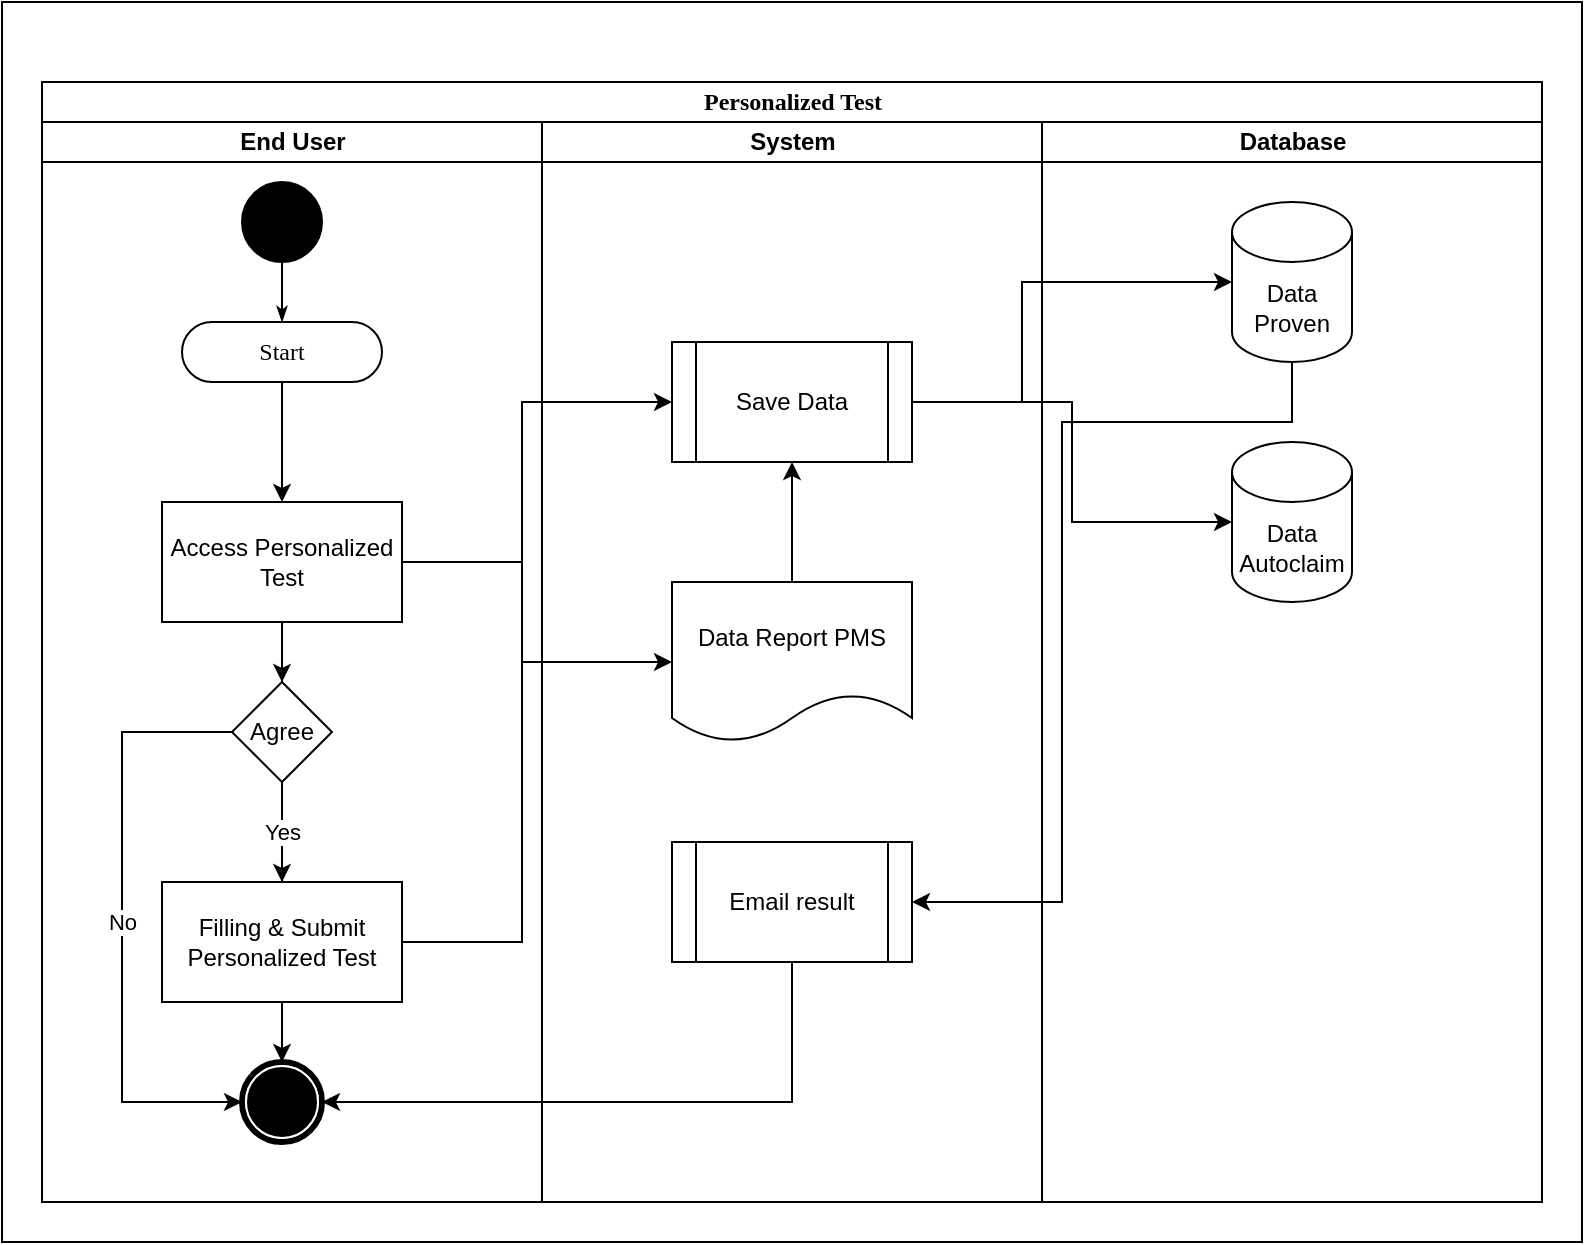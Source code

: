 <mxfile version="24.4.14" type="github">
  <diagram name="Page-1" id="bXFa9twhduHelq8EIaQv">
    <mxGraphModel dx="794" dy="1514" grid="1" gridSize="10" guides="1" tooltips="1" connect="1" arrows="1" fold="1" page="1" pageScale="1" pageWidth="850" pageHeight="1100" math="0" shadow="0">
      <root>
        <mxCell id="0" />
        <mxCell id="1" parent="0" />
        <mxCell id="c-5NsFywNa8yXuCKP_xE-1" value="" style="rounded=0;whiteSpace=wrap;html=1;" vertex="1" parent="1">
          <mxGeometry x="20" y="-20" width="790" height="620" as="geometry" />
        </mxCell>
        <mxCell id="c-5NsFywNa8yXuCKP_xE-2" value="Personalized Test" style="swimlane;html=1;childLayout=stackLayout;startSize=20;rounded=0;shadow=0;comic=0;labelBackgroundColor=none;strokeWidth=1;fontFamily=Verdana;fontSize=12;align=center;" vertex="1" parent="1">
          <mxGeometry x="40" y="20" width="750" height="560" as="geometry" />
        </mxCell>
        <mxCell id="c-5NsFywNa8yXuCKP_xE-3" value="End User" style="swimlane;html=1;startSize=20;" vertex="1" parent="c-5NsFywNa8yXuCKP_xE-2">
          <mxGeometry y="20" width="250" height="540" as="geometry" />
        </mxCell>
        <mxCell id="c-5NsFywNa8yXuCKP_xE-4" value="" style="ellipse;whiteSpace=wrap;html=1;rounded=0;shadow=0;comic=0;labelBackgroundColor=none;strokeWidth=1;fillColor=#000000;fontFamily=Verdana;fontSize=12;align=center;" vertex="1" parent="c-5NsFywNa8yXuCKP_xE-3">
          <mxGeometry x="100" y="30" width="40" height="40" as="geometry" />
        </mxCell>
        <mxCell id="c-5NsFywNa8yXuCKP_xE-5" value="Start" style="rounded=1;whiteSpace=wrap;html=1;shadow=0;comic=0;labelBackgroundColor=none;strokeWidth=1;fontFamily=Verdana;fontSize=12;align=center;arcSize=50;" vertex="1" parent="c-5NsFywNa8yXuCKP_xE-3">
          <mxGeometry x="70" y="100" width="100" height="30" as="geometry" />
        </mxCell>
        <mxCell id="c-5NsFywNa8yXuCKP_xE-6" style="edgeStyle=orthogonalEdgeStyle;rounded=0;html=1;labelBackgroundColor=none;startArrow=none;startFill=0;startSize=5;endArrow=classicThin;endFill=1;endSize=5;jettySize=auto;orthogonalLoop=1;strokeWidth=1;fontFamily=Verdana;fontSize=12" edge="1" parent="c-5NsFywNa8yXuCKP_xE-3" source="c-5NsFywNa8yXuCKP_xE-4" target="c-5NsFywNa8yXuCKP_xE-5">
          <mxGeometry relative="1" as="geometry" />
        </mxCell>
        <mxCell id="c-5NsFywNa8yXuCKP_xE-7" value="" style="shape=mxgraph.bpmn.shape;html=1;verticalLabelPosition=bottom;labelBackgroundColor=#ffffff;verticalAlign=top;perimeter=ellipsePerimeter;outline=end;symbol=terminate;rounded=0;shadow=0;comic=0;strokeWidth=1;fontFamily=Verdana;fontSize=12;align=center;" vertex="1" parent="c-5NsFywNa8yXuCKP_xE-3">
          <mxGeometry x="100" y="470" width="40" height="40" as="geometry" />
        </mxCell>
        <mxCell id="c-5NsFywNa8yXuCKP_xE-9" value="Access Personalized Test" style="rounded=0;whiteSpace=wrap;html=1;" vertex="1" parent="c-5NsFywNa8yXuCKP_xE-3">
          <mxGeometry x="60" y="190" width="120" height="60" as="geometry" />
        </mxCell>
        <mxCell id="c-5NsFywNa8yXuCKP_xE-8" style="edgeStyle=orthogonalEdgeStyle;rounded=0;orthogonalLoop=1;jettySize=auto;html=1;exitX=0.5;exitY=1;exitDx=0;exitDy=0;" edge="1" parent="c-5NsFywNa8yXuCKP_xE-3" source="c-5NsFywNa8yXuCKP_xE-9" target="c-5NsFywNa8yXuCKP_xE-7">
          <mxGeometry relative="1" as="geometry" />
        </mxCell>
        <mxCell id="c-5NsFywNa8yXuCKP_xE-10" style="edgeStyle=orthogonalEdgeStyle;rounded=0;orthogonalLoop=1;jettySize=auto;html=1;exitX=0.5;exitY=1;exitDx=0;exitDy=0;" edge="1" parent="c-5NsFywNa8yXuCKP_xE-3" source="c-5NsFywNa8yXuCKP_xE-5" target="c-5NsFywNa8yXuCKP_xE-9">
          <mxGeometry relative="1" as="geometry" />
        </mxCell>
        <mxCell id="c-5NsFywNa8yXuCKP_xE-25" value="Yes" style="edgeStyle=orthogonalEdgeStyle;rounded=0;orthogonalLoop=1;jettySize=auto;html=1;exitX=0.5;exitY=1;exitDx=0;exitDy=0;" edge="1" parent="c-5NsFywNa8yXuCKP_xE-3" source="c-5NsFywNa8yXuCKP_xE-21" target="c-5NsFywNa8yXuCKP_xE-24">
          <mxGeometry relative="1" as="geometry" />
        </mxCell>
        <mxCell id="c-5NsFywNa8yXuCKP_xE-26" value="No" style="edgeStyle=orthogonalEdgeStyle;rounded=0;orthogonalLoop=1;jettySize=auto;html=1;exitX=0;exitY=0.5;exitDx=0;exitDy=0;entryX=0;entryY=0.5;entryDx=0;entryDy=0;" edge="1" parent="c-5NsFywNa8yXuCKP_xE-3" source="c-5NsFywNa8yXuCKP_xE-21" target="c-5NsFywNa8yXuCKP_xE-7">
          <mxGeometry relative="1" as="geometry">
            <Array as="points">
              <mxPoint x="40" y="305" />
              <mxPoint x="40" y="490" />
            </Array>
          </mxGeometry>
        </mxCell>
        <mxCell id="c-5NsFywNa8yXuCKP_xE-21" value="Agree" style="rhombus;whiteSpace=wrap;html=1;" vertex="1" parent="c-5NsFywNa8yXuCKP_xE-3">
          <mxGeometry x="95" y="280" width="50" height="50" as="geometry" />
        </mxCell>
        <mxCell id="c-5NsFywNa8yXuCKP_xE-22" style="edgeStyle=orthogonalEdgeStyle;rounded=0;orthogonalLoop=1;jettySize=auto;html=1;exitX=0.5;exitY=1;exitDx=0;exitDy=0;" edge="1" parent="c-5NsFywNa8yXuCKP_xE-3" source="c-5NsFywNa8yXuCKP_xE-9" target="c-5NsFywNa8yXuCKP_xE-21">
          <mxGeometry relative="1" as="geometry" />
        </mxCell>
        <mxCell id="c-5NsFywNa8yXuCKP_xE-24" value="Filling &amp;amp; Submit Personalized Test" style="rounded=0;whiteSpace=wrap;html=1;" vertex="1" parent="c-5NsFywNa8yXuCKP_xE-3">
          <mxGeometry x="60" y="380" width="120" height="60" as="geometry" />
        </mxCell>
        <mxCell id="c-5NsFywNa8yXuCKP_xE-11" value="System" style="swimlane;html=1;startSize=20;" vertex="1" parent="c-5NsFywNa8yXuCKP_xE-2">
          <mxGeometry x="250" y="20" width="250" height="540" as="geometry" />
        </mxCell>
        <mxCell id="c-5NsFywNa8yXuCKP_xE-12" value="Save Data " style="shape=process;whiteSpace=wrap;html=1;backgroundOutline=1;" vertex="1" parent="c-5NsFywNa8yXuCKP_xE-11">
          <mxGeometry x="65" y="110" width="120" height="60" as="geometry" />
        </mxCell>
        <mxCell id="c-5NsFywNa8yXuCKP_xE-13" value="Data Report PMS" style="shape=document;whiteSpace=wrap;html=1;boundedLbl=1;" vertex="1" parent="c-5NsFywNa8yXuCKP_xE-11">
          <mxGeometry x="65" y="230" width="120" height="80" as="geometry" />
        </mxCell>
        <mxCell id="c-5NsFywNa8yXuCKP_xE-14" style="edgeStyle=orthogonalEdgeStyle;rounded=0;orthogonalLoop=1;jettySize=auto;html=1;exitX=0.5;exitY=0;exitDx=0;exitDy=0;entryX=0.5;entryY=1;entryDx=0;entryDy=0;" edge="1" parent="c-5NsFywNa8yXuCKP_xE-11" source="c-5NsFywNa8yXuCKP_xE-13" target="c-5NsFywNa8yXuCKP_xE-12">
          <mxGeometry relative="1" as="geometry" />
        </mxCell>
        <mxCell id="c-5NsFywNa8yXuCKP_xE-29" value="Email result" style="shape=process;whiteSpace=wrap;html=1;backgroundOutline=1;" vertex="1" parent="c-5NsFywNa8yXuCKP_xE-11">
          <mxGeometry x="65" y="360" width="120" height="60" as="geometry" />
        </mxCell>
        <mxCell id="c-5NsFywNa8yXuCKP_xE-15" value="Database" style="swimlane;html=1;startSize=20;" vertex="1" parent="c-5NsFywNa8yXuCKP_xE-2">
          <mxGeometry x="500" y="20" width="250" height="540" as="geometry" />
        </mxCell>
        <mxCell id="c-5NsFywNa8yXuCKP_xE-17" value="Data Proven" style="shape=cylinder3;whiteSpace=wrap;html=1;boundedLbl=1;backgroundOutline=1;size=15;" vertex="1" parent="c-5NsFywNa8yXuCKP_xE-15">
          <mxGeometry x="95" y="40" width="60" height="80" as="geometry" />
        </mxCell>
        <mxCell id="c-5NsFywNa8yXuCKP_xE-16" value="Data Autoclaim" style="shape=cylinder3;whiteSpace=wrap;html=1;boundedLbl=1;backgroundOutline=1;size=15;" vertex="1" parent="c-5NsFywNa8yXuCKP_xE-15">
          <mxGeometry x="95" y="160" width="60" height="80" as="geometry" />
        </mxCell>
        <mxCell id="c-5NsFywNa8yXuCKP_xE-18" style="edgeStyle=orthogonalEdgeStyle;rounded=0;orthogonalLoop=1;jettySize=auto;html=1;exitX=1;exitY=0.5;exitDx=0;exitDy=0;" edge="1" parent="c-5NsFywNa8yXuCKP_xE-2" source="c-5NsFywNa8yXuCKP_xE-12" target="c-5NsFywNa8yXuCKP_xE-17">
          <mxGeometry relative="1" as="geometry">
            <Array as="points">
              <mxPoint x="490" y="160" />
              <mxPoint x="490" y="100" />
            </Array>
          </mxGeometry>
        </mxCell>
        <mxCell id="c-5NsFywNa8yXuCKP_xE-28" style="edgeStyle=orthogonalEdgeStyle;rounded=0;orthogonalLoop=1;jettySize=auto;html=1;exitX=1;exitY=0.5;exitDx=0;exitDy=0;entryX=0;entryY=0.5;entryDx=0;entryDy=0;" edge="1" parent="c-5NsFywNa8yXuCKP_xE-2" source="c-5NsFywNa8yXuCKP_xE-24" target="c-5NsFywNa8yXuCKP_xE-12">
          <mxGeometry relative="1" as="geometry">
            <Array as="points">
              <mxPoint x="240" y="430" />
              <mxPoint x="240" y="160" />
            </Array>
          </mxGeometry>
        </mxCell>
        <mxCell id="c-5NsFywNa8yXuCKP_xE-19" style="edgeStyle=orthogonalEdgeStyle;rounded=0;orthogonalLoop=1;jettySize=auto;html=1;exitX=1;exitY=0.5;exitDx=0;exitDy=0;" edge="1" parent="c-5NsFywNa8yXuCKP_xE-2" source="c-5NsFywNa8yXuCKP_xE-12" target="c-5NsFywNa8yXuCKP_xE-16">
          <mxGeometry relative="1" as="geometry" />
        </mxCell>
        <mxCell id="c-5NsFywNa8yXuCKP_xE-31" style="edgeStyle=orthogonalEdgeStyle;rounded=0;orthogonalLoop=1;jettySize=auto;html=1;exitX=0.5;exitY=1;exitDx=0;exitDy=0;entryX=1;entryY=0.5;entryDx=0;entryDy=0;" edge="1" parent="c-5NsFywNa8yXuCKP_xE-2" source="c-5NsFywNa8yXuCKP_xE-29" target="c-5NsFywNa8yXuCKP_xE-7">
          <mxGeometry relative="1" as="geometry" />
        </mxCell>
        <mxCell id="c-5NsFywNa8yXuCKP_xE-20" style="edgeStyle=orthogonalEdgeStyle;rounded=0;orthogonalLoop=1;jettySize=auto;html=1;exitX=1;exitY=0.5;exitDx=0;exitDy=0;entryX=0;entryY=0.5;entryDx=0;entryDy=0;" edge="1" parent="c-5NsFywNa8yXuCKP_xE-2" source="c-5NsFywNa8yXuCKP_xE-9" target="c-5NsFywNa8yXuCKP_xE-13">
          <mxGeometry relative="1" as="geometry">
            <Array as="points">
              <mxPoint x="240" y="240" />
              <mxPoint x="240" y="290" />
            </Array>
          </mxGeometry>
        </mxCell>
        <mxCell id="c-5NsFywNa8yXuCKP_xE-32" style="edgeStyle=orthogonalEdgeStyle;rounded=0;orthogonalLoop=1;jettySize=auto;html=1;exitX=0.5;exitY=1;exitDx=0;exitDy=0;exitPerimeter=0;entryX=1;entryY=0.5;entryDx=0;entryDy=0;" edge="1" parent="c-5NsFywNa8yXuCKP_xE-2" source="c-5NsFywNa8yXuCKP_xE-17" target="c-5NsFywNa8yXuCKP_xE-29">
          <mxGeometry relative="1" as="geometry">
            <Array as="points">
              <mxPoint x="625" y="170" />
              <mxPoint x="510" y="170" />
              <mxPoint x="510" y="410" />
            </Array>
          </mxGeometry>
        </mxCell>
      </root>
    </mxGraphModel>
  </diagram>
</mxfile>
